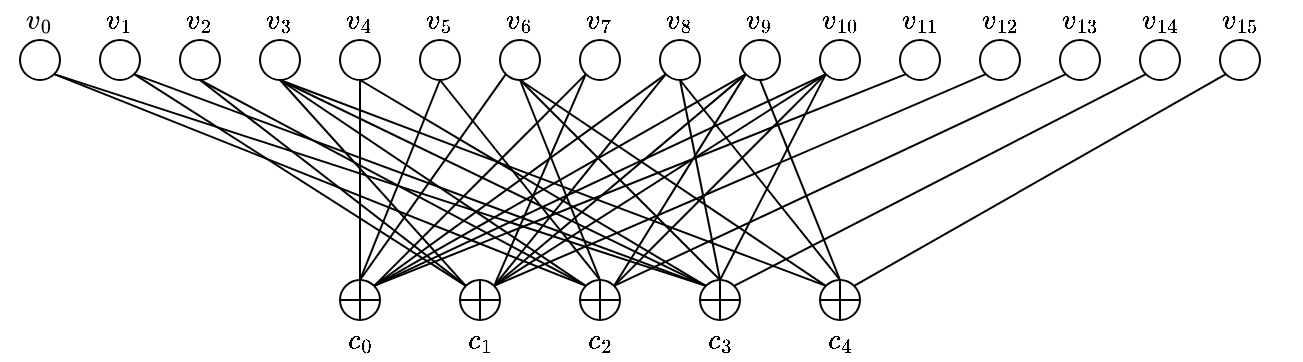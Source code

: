 <mxfile version="25.0.3">
  <diagram name="Page-1" id="LW67_78CNY10xWzyDulN">
    <mxGraphModel dx="807" dy="354" grid="1" gridSize="10" guides="1" tooltips="1" connect="1" arrows="1" fold="1" page="1" pageScale="1" pageWidth="850" pageHeight="1100" math="1" shadow="0">
      <root>
        <mxCell id="0" />
        <mxCell id="1" parent="0" />
        <mxCell id="1B5wOAiUGvlLQEjb0I8J-1" value="" style="ellipse;whiteSpace=wrap;html=1;" vertex="1" parent="1">
          <mxGeometry x="120" y="80" width="20" height="20" as="geometry" />
        </mxCell>
        <mxCell id="1B5wOAiUGvlLQEjb0I8J-2" value="" style="ellipse;whiteSpace=wrap;html=1;" vertex="1" parent="1">
          <mxGeometry x="160" y="80" width="20" height="20" as="geometry" />
        </mxCell>
        <mxCell id="1B5wOAiUGvlLQEjb0I8J-3" value="" style="ellipse;whiteSpace=wrap;html=1;" vertex="1" parent="1">
          <mxGeometry x="200" y="80" width="20" height="20" as="geometry" />
        </mxCell>
        <mxCell id="1B5wOAiUGvlLQEjb0I8J-4" value="" style="ellipse;whiteSpace=wrap;html=1;" vertex="1" parent="1">
          <mxGeometry x="240" y="80" width="20" height="20" as="geometry" />
        </mxCell>
        <mxCell id="1B5wOAiUGvlLQEjb0I8J-5" value="" style="ellipse;whiteSpace=wrap;html=1;" vertex="1" parent="1">
          <mxGeometry x="280" y="80" width="20" height="20" as="geometry" />
        </mxCell>
        <mxCell id="1B5wOAiUGvlLQEjb0I8J-6" value="" style="ellipse;whiteSpace=wrap;html=1;" vertex="1" parent="1">
          <mxGeometry x="320" y="80" width="20" height="20" as="geometry" />
        </mxCell>
        <mxCell id="1B5wOAiUGvlLQEjb0I8J-7" value="" style="ellipse;whiteSpace=wrap;html=1;" vertex="1" parent="1">
          <mxGeometry x="360" y="80" width="20" height="20" as="geometry" />
        </mxCell>
        <mxCell id="1B5wOAiUGvlLQEjb0I8J-8" value="" style="ellipse;whiteSpace=wrap;html=1;" vertex="1" parent="1">
          <mxGeometry x="400" y="80" width="20" height="20" as="geometry" />
        </mxCell>
        <mxCell id="1B5wOAiUGvlLQEjb0I8J-9" value="" style="ellipse;whiteSpace=wrap;html=1;" vertex="1" parent="1">
          <mxGeometry x="440" y="80" width="20" height="20" as="geometry" />
        </mxCell>
        <mxCell id="1B5wOAiUGvlLQEjb0I8J-10" value="" style="ellipse;whiteSpace=wrap;html=1;" vertex="1" parent="1">
          <mxGeometry x="480" y="80" width="20" height="20" as="geometry" />
        </mxCell>
        <mxCell id="1B5wOAiUGvlLQEjb0I8J-11" value="" style="ellipse;whiteSpace=wrap;html=1;" vertex="1" parent="1">
          <mxGeometry x="520" y="80" width="20" height="20" as="geometry" />
        </mxCell>
        <mxCell id="1B5wOAiUGvlLQEjb0I8J-12" value="" style="ellipse;whiteSpace=wrap;html=1;" vertex="1" parent="1">
          <mxGeometry x="560" y="80" width="20" height="20" as="geometry" />
        </mxCell>
        <mxCell id="1B5wOAiUGvlLQEjb0I8J-13" value="" style="ellipse;whiteSpace=wrap;html=1;" vertex="1" parent="1">
          <mxGeometry x="600" y="80" width="20" height="20" as="geometry" />
        </mxCell>
        <mxCell id="1B5wOAiUGvlLQEjb0I8J-14" value="" style="ellipse;whiteSpace=wrap;html=1;" vertex="1" parent="1">
          <mxGeometry x="640" y="80" width="20" height="20" as="geometry" />
        </mxCell>
        <mxCell id="1B5wOAiUGvlLQEjb0I8J-15" value="" style="ellipse;whiteSpace=wrap;html=1;" vertex="1" parent="1">
          <mxGeometry x="680" y="80" width="20" height="20" as="geometry" />
        </mxCell>
        <mxCell id="1B5wOAiUGvlLQEjb0I8J-22" value="" style="group" vertex="1" connectable="0" parent="1">
          <mxGeometry x="280" y="200" width="20" height="20" as="geometry" />
        </mxCell>
        <mxCell id="1B5wOAiUGvlLQEjb0I8J-16" value="" style="ellipse;whiteSpace=wrap;html=1;" vertex="1" parent="1B5wOAiUGvlLQEjb0I8J-22">
          <mxGeometry width="20" height="20" as="geometry" />
        </mxCell>
        <mxCell id="1B5wOAiUGvlLQEjb0I8J-17" value="" style="endArrow=none;html=1;rounded=0;entryX=0.5;entryY=0;entryDx=0;entryDy=0;exitX=0.5;exitY=1;exitDx=0;exitDy=0;" edge="1" parent="1B5wOAiUGvlLQEjb0I8J-22" source="1B5wOAiUGvlLQEjb0I8J-16" target="1B5wOAiUGvlLQEjb0I8J-16">
          <mxGeometry width="50" height="50" relative="1" as="geometry">
            <mxPoint x="10" y="50" as="sourcePoint" />
            <mxPoint x="60" as="targetPoint" />
          </mxGeometry>
        </mxCell>
        <mxCell id="1B5wOAiUGvlLQEjb0I8J-18" value="" style="endArrow=none;html=1;rounded=0;exitX=0;exitY=0.5;exitDx=0;exitDy=0;entryX=1;entryY=0.5;entryDx=0;entryDy=0;" edge="1" parent="1B5wOAiUGvlLQEjb0I8J-22" source="1B5wOAiUGvlLQEjb0I8J-16" target="1B5wOAiUGvlLQEjb0I8J-16">
          <mxGeometry width="50" height="50" relative="1" as="geometry">
            <mxPoint x="10" y="50" as="sourcePoint" />
            <mxPoint x="60" as="targetPoint" />
          </mxGeometry>
        </mxCell>
        <mxCell id="1B5wOAiUGvlLQEjb0I8J-24" value="" style="group" vertex="1" connectable="0" parent="1">
          <mxGeometry x="340" y="200" width="20" height="20" as="geometry" />
        </mxCell>
        <mxCell id="1B5wOAiUGvlLQEjb0I8J-25" value="" style="ellipse;whiteSpace=wrap;html=1;" vertex="1" parent="1B5wOAiUGvlLQEjb0I8J-24">
          <mxGeometry width="20" height="20" as="geometry" />
        </mxCell>
        <mxCell id="1B5wOAiUGvlLQEjb0I8J-26" value="" style="endArrow=none;html=1;rounded=0;entryX=0.5;entryY=0;entryDx=0;entryDy=0;exitX=0.5;exitY=1;exitDx=0;exitDy=0;" edge="1" parent="1B5wOAiUGvlLQEjb0I8J-24" source="1B5wOAiUGvlLQEjb0I8J-25" target="1B5wOAiUGvlLQEjb0I8J-25">
          <mxGeometry width="50" height="50" relative="1" as="geometry">
            <mxPoint x="10" y="50" as="sourcePoint" />
            <mxPoint x="60" as="targetPoint" />
          </mxGeometry>
        </mxCell>
        <mxCell id="1B5wOAiUGvlLQEjb0I8J-27" value="" style="endArrow=none;html=1;rounded=0;exitX=0;exitY=0.5;exitDx=0;exitDy=0;entryX=1;entryY=0.5;entryDx=0;entryDy=0;" edge="1" parent="1B5wOAiUGvlLQEjb0I8J-24" source="1B5wOAiUGvlLQEjb0I8J-25" target="1B5wOAiUGvlLQEjb0I8J-25">
          <mxGeometry width="50" height="50" relative="1" as="geometry">
            <mxPoint x="10" y="50" as="sourcePoint" />
            <mxPoint x="60" as="targetPoint" />
          </mxGeometry>
        </mxCell>
        <mxCell id="1B5wOAiUGvlLQEjb0I8J-28" value="" style="group" vertex="1" connectable="0" parent="1">
          <mxGeometry x="400" y="200" width="20" height="20" as="geometry" />
        </mxCell>
        <mxCell id="1B5wOAiUGvlLQEjb0I8J-29" value="" style="ellipse;whiteSpace=wrap;html=1;" vertex="1" parent="1B5wOAiUGvlLQEjb0I8J-28">
          <mxGeometry width="20" height="20" as="geometry" />
        </mxCell>
        <mxCell id="1B5wOAiUGvlLQEjb0I8J-30" value="" style="endArrow=none;html=1;rounded=0;entryX=0.5;entryY=0;entryDx=0;entryDy=0;exitX=0.5;exitY=1;exitDx=0;exitDy=0;" edge="1" parent="1B5wOAiUGvlLQEjb0I8J-28" source="1B5wOAiUGvlLQEjb0I8J-29" target="1B5wOAiUGvlLQEjb0I8J-29">
          <mxGeometry width="50" height="50" relative="1" as="geometry">
            <mxPoint x="10" y="50" as="sourcePoint" />
            <mxPoint x="60" as="targetPoint" />
          </mxGeometry>
        </mxCell>
        <mxCell id="1B5wOAiUGvlLQEjb0I8J-31" value="" style="endArrow=none;html=1;rounded=0;exitX=0;exitY=0.5;exitDx=0;exitDy=0;entryX=1;entryY=0.5;entryDx=0;entryDy=0;" edge="1" parent="1B5wOAiUGvlLQEjb0I8J-28" source="1B5wOAiUGvlLQEjb0I8J-29" target="1B5wOAiUGvlLQEjb0I8J-29">
          <mxGeometry width="50" height="50" relative="1" as="geometry">
            <mxPoint x="10" y="50" as="sourcePoint" />
            <mxPoint x="60" as="targetPoint" />
          </mxGeometry>
        </mxCell>
        <mxCell id="1B5wOAiUGvlLQEjb0I8J-32" value="" style="group" vertex="1" connectable="0" parent="1">
          <mxGeometry x="460" y="200" width="20" height="20" as="geometry" />
        </mxCell>
        <mxCell id="1B5wOAiUGvlLQEjb0I8J-33" value="" style="ellipse;whiteSpace=wrap;html=1;" vertex="1" parent="1B5wOAiUGvlLQEjb0I8J-32">
          <mxGeometry width="20" height="20" as="geometry" />
        </mxCell>
        <mxCell id="1B5wOAiUGvlLQEjb0I8J-34" value="" style="endArrow=none;html=1;rounded=0;entryX=0.5;entryY=0;entryDx=0;entryDy=0;exitX=0.5;exitY=1;exitDx=0;exitDy=0;" edge="1" parent="1B5wOAiUGvlLQEjb0I8J-32" source="1B5wOAiUGvlLQEjb0I8J-33" target="1B5wOAiUGvlLQEjb0I8J-33">
          <mxGeometry width="50" height="50" relative="1" as="geometry">
            <mxPoint x="10" y="50" as="sourcePoint" />
            <mxPoint x="60" as="targetPoint" />
          </mxGeometry>
        </mxCell>
        <mxCell id="1B5wOAiUGvlLQEjb0I8J-35" value="" style="endArrow=none;html=1;rounded=0;exitX=0;exitY=0.5;exitDx=0;exitDy=0;entryX=1;entryY=0.5;entryDx=0;entryDy=0;" edge="1" parent="1B5wOAiUGvlLQEjb0I8J-32" source="1B5wOAiUGvlLQEjb0I8J-33" target="1B5wOAiUGvlLQEjb0I8J-33">
          <mxGeometry width="50" height="50" relative="1" as="geometry">
            <mxPoint x="10" y="50" as="sourcePoint" />
            <mxPoint x="60" as="targetPoint" />
          </mxGeometry>
        </mxCell>
        <mxCell id="1B5wOAiUGvlLQEjb0I8J-38" value="" style="endArrow=none;html=1;rounded=0;entryX=0.5;entryY=1;entryDx=0;entryDy=0;exitX=0.5;exitY=0;exitDx=0;exitDy=0;" edge="1" parent="1" source="1B5wOAiUGvlLQEjb0I8J-16" target="1B5wOAiUGvlLQEjb0I8J-5">
          <mxGeometry width="50" height="50" relative="1" as="geometry">
            <mxPoint x="370" y="240" as="sourcePoint" />
            <mxPoint x="420" y="190" as="targetPoint" />
          </mxGeometry>
        </mxCell>
        <mxCell id="1B5wOAiUGvlLQEjb0I8J-39" value="" style="endArrow=none;html=1;rounded=0;entryX=0.5;entryY=1;entryDx=0;entryDy=0;exitX=0.5;exitY=0;exitDx=0;exitDy=0;" edge="1" parent="1" source="1B5wOAiUGvlLQEjb0I8J-16" target="1B5wOAiUGvlLQEjb0I8J-6">
          <mxGeometry width="50" height="50" relative="1" as="geometry">
            <mxPoint x="270" y="200" as="sourcePoint" />
            <mxPoint x="293" y="107" as="targetPoint" />
          </mxGeometry>
        </mxCell>
        <mxCell id="1B5wOAiUGvlLQEjb0I8J-41" value="" style="endArrow=none;html=1;rounded=0;entryX=0;entryY=1;entryDx=0;entryDy=0;exitX=0.5;exitY=0;exitDx=0;exitDy=0;" edge="1" parent="1" source="1B5wOAiUGvlLQEjb0I8J-16" target="1B5wOAiUGvlLQEjb0I8J-7">
          <mxGeometry width="50" height="50" relative="1" as="geometry">
            <mxPoint x="227" y="213" as="sourcePoint" />
            <mxPoint x="340" y="110" as="targetPoint" />
          </mxGeometry>
        </mxCell>
        <mxCell id="1B5wOAiUGvlLQEjb0I8J-43" value="" style="endArrow=none;html=1;rounded=0;entryX=0;entryY=1;entryDx=0;entryDy=0;exitX=1;exitY=0;exitDx=0;exitDy=0;" edge="1" parent="1" source="1B5wOAiUGvlLQEjb0I8J-16" target="1B5wOAiUGvlLQEjb0I8J-8">
          <mxGeometry width="50" height="50" relative="1" as="geometry">
            <mxPoint x="227" y="213" as="sourcePoint" />
            <mxPoint x="373" y="107" as="targetPoint" />
          </mxGeometry>
        </mxCell>
        <mxCell id="1B5wOAiUGvlLQEjb0I8J-45" value="" style="endArrow=none;html=1;rounded=0;entryX=0;entryY=1;entryDx=0;entryDy=0;exitX=1;exitY=0;exitDx=0;exitDy=0;" edge="1" parent="1" source="1B5wOAiUGvlLQEjb0I8J-16" target="1B5wOAiUGvlLQEjb0I8J-9">
          <mxGeometry width="50" height="50" relative="1" as="geometry">
            <mxPoint x="227" y="213" as="sourcePoint" />
            <mxPoint x="413" y="107" as="targetPoint" />
          </mxGeometry>
        </mxCell>
        <mxCell id="1B5wOAiUGvlLQEjb0I8J-46" value="" style="endArrow=none;html=1;rounded=0;entryX=0;entryY=1;entryDx=0;entryDy=0;exitX=1;exitY=0;exitDx=0;exitDy=0;" edge="1" parent="1" source="1B5wOAiUGvlLQEjb0I8J-16" target="1B5wOAiUGvlLQEjb0I8J-10">
          <mxGeometry width="50" height="50" relative="1" as="geometry">
            <mxPoint x="227" y="213" as="sourcePoint" />
            <mxPoint x="453" y="107" as="targetPoint" />
          </mxGeometry>
        </mxCell>
        <mxCell id="1B5wOAiUGvlLQEjb0I8J-47" value="" style="endArrow=none;html=1;rounded=0;entryX=0;entryY=1;entryDx=0;entryDy=0;exitX=1;exitY=0;exitDx=0;exitDy=0;" edge="1" parent="1" source="1B5wOAiUGvlLQEjb0I8J-16" target="1B5wOAiUGvlLQEjb0I8J-11">
          <mxGeometry width="50" height="50" relative="1" as="geometry">
            <mxPoint x="227" y="213" as="sourcePoint" />
            <mxPoint x="493" y="107" as="targetPoint" />
          </mxGeometry>
        </mxCell>
        <mxCell id="1B5wOAiUGvlLQEjb0I8J-48" value="" style="endArrow=none;html=1;rounded=0;entryX=0;entryY=1;entryDx=0;entryDy=0;exitX=1;exitY=0;exitDx=0;exitDy=0;" edge="1" parent="1" source="1B5wOAiUGvlLQEjb0I8J-16" target="1B5wOAiUGvlLQEjb0I8J-12">
          <mxGeometry width="50" height="50" relative="1" as="geometry">
            <mxPoint x="370" y="240" as="sourcePoint" />
            <mxPoint x="420" y="190" as="targetPoint" />
          </mxGeometry>
        </mxCell>
        <mxCell id="1B5wOAiUGvlLQEjb0I8J-50" value="" style="endArrow=none;html=1;rounded=0;entryX=1;entryY=1;entryDx=0;entryDy=0;exitX=0;exitY=0;exitDx=0;exitDy=0;" edge="1" parent="1" source="1B5wOAiUGvlLQEjb0I8J-25" target="1B5wOAiUGvlLQEjb0I8J-2">
          <mxGeometry width="50" height="50" relative="1" as="geometry">
            <mxPoint x="370" y="240" as="sourcePoint" />
            <mxPoint x="420" y="190" as="targetPoint" />
          </mxGeometry>
        </mxCell>
        <mxCell id="1B5wOAiUGvlLQEjb0I8J-51" value="" style="endArrow=none;html=1;rounded=0;entryX=0.5;entryY=1;entryDx=0;entryDy=0;exitX=0;exitY=0;exitDx=0;exitDy=0;" edge="1" parent="1" source="1B5wOAiUGvlLQEjb0I8J-25" target="1B5wOAiUGvlLQEjb0I8J-3">
          <mxGeometry width="50" height="50" relative="1" as="geometry">
            <mxPoint x="370" y="240" as="sourcePoint" />
            <mxPoint x="420" y="190" as="targetPoint" />
          </mxGeometry>
        </mxCell>
        <mxCell id="1B5wOAiUGvlLQEjb0I8J-52" value="" style="endArrow=none;html=1;rounded=0;entryX=0.5;entryY=1;entryDx=0;entryDy=0;exitX=0;exitY=0;exitDx=0;exitDy=0;" edge="1" parent="1" source="1B5wOAiUGvlLQEjb0I8J-25" target="1B5wOAiUGvlLQEjb0I8J-4">
          <mxGeometry width="50" height="50" relative="1" as="geometry">
            <mxPoint x="370" y="240" as="sourcePoint" />
            <mxPoint x="420" y="190" as="targetPoint" />
          </mxGeometry>
        </mxCell>
        <mxCell id="1B5wOAiUGvlLQEjb0I8J-53" value="" style="endArrow=none;html=1;rounded=0;entryX=0;entryY=1;entryDx=0;entryDy=0;exitX=1;exitY=0;exitDx=0;exitDy=0;" edge="1" parent="1" source="1B5wOAiUGvlLQEjb0I8J-25" target="1B5wOAiUGvlLQEjb0I8J-8">
          <mxGeometry width="50" height="50" relative="1" as="geometry">
            <mxPoint x="370" y="240" as="sourcePoint" />
            <mxPoint x="420" y="190" as="targetPoint" />
          </mxGeometry>
        </mxCell>
        <mxCell id="1B5wOAiUGvlLQEjb0I8J-54" value="" style="endArrow=none;html=1;rounded=0;entryX=0;entryY=1;entryDx=0;entryDy=0;exitX=1;exitY=0;exitDx=0;exitDy=0;" edge="1" parent="1" source="1B5wOAiUGvlLQEjb0I8J-25" target="1B5wOAiUGvlLQEjb0I8J-9">
          <mxGeometry width="50" height="50" relative="1" as="geometry">
            <mxPoint x="370" y="240" as="sourcePoint" />
            <mxPoint x="420" y="190" as="targetPoint" />
          </mxGeometry>
        </mxCell>
        <mxCell id="1B5wOAiUGvlLQEjb0I8J-55" value="" style="endArrow=none;html=1;rounded=0;entryX=0;entryY=1;entryDx=0;entryDy=0;exitX=1;exitY=0;exitDx=0;exitDy=0;" edge="1" parent="1" source="1B5wOAiUGvlLQEjb0I8J-25" target="1B5wOAiUGvlLQEjb0I8J-10">
          <mxGeometry width="50" height="50" relative="1" as="geometry">
            <mxPoint x="287" y="213" as="sourcePoint" />
            <mxPoint x="453" y="107" as="targetPoint" />
          </mxGeometry>
        </mxCell>
        <mxCell id="1B5wOAiUGvlLQEjb0I8J-56" value="" style="endArrow=none;html=1;rounded=0;entryX=0;entryY=1;entryDx=0;entryDy=0;exitX=1;exitY=0;exitDx=0;exitDy=0;" edge="1" parent="1" source="1B5wOAiUGvlLQEjb0I8J-25" target="1B5wOAiUGvlLQEjb0I8J-11">
          <mxGeometry width="50" height="50" relative="1" as="geometry">
            <mxPoint x="370" y="240" as="sourcePoint" />
            <mxPoint x="420" y="190" as="targetPoint" />
          </mxGeometry>
        </mxCell>
        <mxCell id="1B5wOAiUGvlLQEjb0I8J-57" value="" style="endArrow=none;html=1;rounded=0;entryX=0;entryY=1;entryDx=0;entryDy=0;exitX=1;exitY=0;exitDx=0;exitDy=0;" edge="1" parent="1" source="1B5wOAiUGvlLQEjb0I8J-25" target="1B5wOAiUGvlLQEjb0I8J-13">
          <mxGeometry width="50" height="50" relative="1" as="geometry">
            <mxPoint x="370" y="240" as="sourcePoint" />
            <mxPoint x="420" y="190" as="targetPoint" />
          </mxGeometry>
        </mxCell>
        <mxCell id="1B5wOAiUGvlLQEjb0I8J-58" value="" style="endArrow=none;html=1;rounded=0;entryX=1;entryY=1;entryDx=0;entryDy=0;exitX=0;exitY=0;exitDx=0;exitDy=0;" edge="1" parent="1" source="1B5wOAiUGvlLQEjb0I8J-29" target="1B5wOAiUGvlLQEjb0I8J-1">
          <mxGeometry width="50" height="50" relative="1" as="geometry">
            <mxPoint x="370" y="240" as="sourcePoint" />
            <mxPoint x="420" y="190" as="targetPoint" />
          </mxGeometry>
        </mxCell>
        <mxCell id="1B5wOAiUGvlLQEjb0I8J-59" value="" style="endArrow=none;html=1;rounded=0;entryX=0.5;entryY=1;entryDx=0;entryDy=0;exitX=0;exitY=0;exitDx=0;exitDy=0;" edge="1" parent="1" source="1B5wOAiUGvlLQEjb0I8J-29" target="1B5wOAiUGvlLQEjb0I8J-3">
          <mxGeometry width="50" height="50" relative="1" as="geometry">
            <mxPoint x="310" y="220" as="sourcePoint" />
            <mxPoint x="420" y="190" as="targetPoint" />
          </mxGeometry>
        </mxCell>
        <mxCell id="1B5wOAiUGvlLQEjb0I8J-60" value="" style="endArrow=none;html=1;rounded=0;entryX=0.5;entryY=1;entryDx=0;entryDy=0;exitX=0;exitY=0;exitDx=0;exitDy=0;" edge="1" parent="1" source="1B5wOAiUGvlLQEjb0I8J-29" target="1B5wOAiUGvlLQEjb0I8J-4">
          <mxGeometry width="50" height="50" relative="1" as="geometry">
            <mxPoint x="370" y="240" as="sourcePoint" />
            <mxPoint x="420" y="190" as="targetPoint" />
          </mxGeometry>
        </mxCell>
        <mxCell id="1B5wOAiUGvlLQEjb0I8J-61" value="" style="endArrow=none;html=1;rounded=0;entryX=0.5;entryY=1;entryDx=0;entryDy=0;exitX=0.5;exitY=0;exitDx=0;exitDy=0;" edge="1" parent="1" source="1B5wOAiUGvlLQEjb0I8J-29" target="1B5wOAiUGvlLQEjb0I8J-6">
          <mxGeometry width="50" height="50" relative="1" as="geometry">
            <mxPoint x="330" y="200" as="sourcePoint" />
            <mxPoint x="420" y="190" as="targetPoint" />
          </mxGeometry>
        </mxCell>
        <mxCell id="1B5wOAiUGvlLQEjb0I8J-62" value="" style="endArrow=none;html=1;rounded=0;entryX=0.5;entryY=1;entryDx=0;entryDy=0;exitX=0.5;exitY=0;exitDx=0;exitDy=0;" edge="1" parent="1" source="1B5wOAiUGvlLQEjb0I8J-29" target="1B5wOAiUGvlLQEjb0I8J-7">
          <mxGeometry width="50" height="50" relative="1" as="geometry">
            <mxPoint x="340" y="230" as="sourcePoint" />
            <mxPoint x="390" y="180" as="targetPoint" />
          </mxGeometry>
        </mxCell>
        <mxCell id="1B5wOAiUGvlLQEjb0I8J-63" value="" style="endArrow=none;html=1;rounded=0;entryX=0;entryY=1;entryDx=0;entryDy=0;exitX=1;exitY=0;exitDx=0;exitDy=0;" edge="1" parent="1" source="1B5wOAiUGvlLQEjb0I8J-29" target="1B5wOAiUGvlLQEjb0I8J-10">
          <mxGeometry width="50" height="50" relative="1" as="geometry">
            <mxPoint x="340" y="230" as="sourcePoint" />
            <mxPoint x="390" y="180" as="targetPoint" />
          </mxGeometry>
        </mxCell>
        <mxCell id="1B5wOAiUGvlLQEjb0I8J-64" value="" style="endArrow=none;html=1;rounded=0;entryX=0;entryY=1;entryDx=0;entryDy=0;exitX=1;exitY=0;exitDx=0;exitDy=0;" edge="1" parent="1" source="1B5wOAiUGvlLQEjb0I8J-29" target="1B5wOAiUGvlLQEjb0I8J-11">
          <mxGeometry width="50" height="50" relative="1" as="geometry">
            <mxPoint x="340" y="230" as="sourcePoint" />
            <mxPoint x="390" y="180" as="targetPoint" />
          </mxGeometry>
        </mxCell>
        <mxCell id="1B5wOAiUGvlLQEjb0I8J-65" value="" style="endArrow=none;html=1;rounded=0;entryX=0;entryY=1;entryDx=0;entryDy=0;exitX=1;exitY=0;exitDx=0;exitDy=0;" edge="1" parent="1" source="1B5wOAiUGvlLQEjb0I8J-29" target="1B5wOAiUGvlLQEjb0I8J-14">
          <mxGeometry width="50" height="50" relative="1" as="geometry">
            <mxPoint x="340" y="210" as="sourcePoint" />
            <mxPoint x="390" y="180" as="targetPoint" />
          </mxGeometry>
        </mxCell>
        <mxCell id="1B5wOAiUGvlLQEjb0I8J-66" value="" style="endArrow=none;html=1;rounded=0;entryX=0;entryY=1;entryDx=0;entryDy=0;exitX=1;exitY=0;exitDx=0;exitDy=0;" edge="1" parent="1" source="1B5wOAiUGvlLQEjb0I8J-33" target="1B5wOAiUGvlLQEjb0I8J-15">
          <mxGeometry width="50" height="50" relative="1" as="geometry">
            <mxPoint x="410" y="210" as="sourcePoint" />
            <mxPoint x="410" y="120" as="targetPoint" />
          </mxGeometry>
        </mxCell>
        <mxCell id="1B5wOAiUGvlLQEjb0I8J-67" value="" style="endArrow=none;html=1;rounded=0;entryX=1;entryY=1;entryDx=0;entryDy=0;exitX=0;exitY=0;exitDx=0;exitDy=0;" edge="1" parent="1" source="1B5wOAiUGvlLQEjb0I8J-33" target="1B5wOAiUGvlLQEjb0I8J-1">
          <mxGeometry width="50" height="50" relative="1" as="geometry">
            <mxPoint x="380" y="210" as="sourcePoint" />
            <mxPoint x="400" y="100" as="targetPoint" />
          </mxGeometry>
        </mxCell>
        <mxCell id="1B5wOAiUGvlLQEjb0I8J-68" value="" style="endArrow=none;html=1;rounded=0;entryX=1;entryY=1;entryDx=0;entryDy=0;exitX=0;exitY=0;exitDx=0;exitDy=0;" edge="1" parent="1" source="1B5wOAiUGvlLQEjb0I8J-33" target="1B5wOAiUGvlLQEjb0I8J-2">
          <mxGeometry width="50" height="50" relative="1" as="geometry">
            <mxPoint x="320" y="180" as="sourcePoint" />
            <mxPoint x="370" y="130" as="targetPoint" />
          </mxGeometry>
        </mxCell>
        <mxCell id="1B5wOAiUGvlLQEjb0I8J-69" value="" style="endArrow=none;html=1;rounded=0;entryX=0.5;entryY=1;entryDx=0;entryDy=0;exitX=0;exitY=0;exitDx=0;exitDy=0;" edge="1" parent="1" source="1B5wOAiUGvlLQEjb0I8J-33" target="1B5wOAiUGvlLQEjb0I8J-4">
          <mxGeometry width="50" height="50" relative="1" as="geometry">
            <mxPoint x="320" y="180" as="sourcePoint" />
            <mxPoint x="370" y="130" as="targetPoint" />
          </mxGeometry>
        </mxCell>
        <mxCell id="1B5wOAiUGvlLQEjb0I8J-70" value="" style="endArrow=none;html=1;rounded=0;entryX=0.5;entryY=1;entryDx=0;entryDy=0;exitX=0;exitY=0;exitDx=0;exitDy=0;" edge="1" parent="1" source="1B5wOAiUGvlLQEjb0I8J-33" target="1B5wOAiUGvlLQEjb0I8J-5">
          <mxGeometry width="50" height="50" relative="1" as="geometry">
            <mxPoint x="320" y="180" as="sourcePoint" />
            <mxPoint x="370" y="130" as="targetPoint" />
          </mxGeometry>
        </mxCell>
        <mxCell id="1B5wOAiUGvlLQEjb0I8J-71" value="" style="endArrow=none;html=1;rounded=0;entryX=0.5;entryY=1;entryDx=0;entryDy=0;exitX=0.5;exitY=0;exitDx=0;exitDy=0;" edge="1" parent="1" source="1B5wOAiUGvlLQEjb0I8J-33" target="1B5wOAiUGvlLQEjb0I8J-7">
          <mxGeometry width="50" height="50" relative="1" as="geometry">
            <mxPoint x="400" y="200" as="sourcePoint" />
            <mxPoint x="370" y="130" as="targetPoint" />
          </mxGeometry>
        </mxCell>
        <mxCell id="1B5wOAiUGvlLQEjb0I8J-72" value="" style="endArrow=none;html=1;rounded=0;entryX=0.5;entryY=1;entryDx=0;entryDy=0;exitX=0.5;exitY=0;exitDx=0;exitDy=0;" edge="1" parent="1" source="1B5wOAiUGvlLQEjb0I8J-33" target="1B5wOAiUGvlLQEjb0I8J-9">
          <mxGeometry width="50" height="50" relative="1" as="geometry">
            <mxPoint x="390" y="200" as="sourcePoint" />
            <mxPoint x="370" y="160" as="targetPoint" />
          </mxGeometry>
        </mxCell>
        <mxCell id="1B5wOAiUGvlLQEjb0I8J-73" value="" style="endArrow=none;html=1;rounded=0;entryX=0;entryY=1;entryDx=0;entryDy=0;exitX=0.5;exitY=0;exitDx=0;exitDy=0;" edge="1" parent="1" source="1B5wOAiUGvlLQEjb0I8J-33" target="1B5wOAiUGvlLQEjb0I8J-11">
          <mxGeometry width="50" height="50" relative="1" as="geometry">
            <mxPoint x="320" y="160" as="sourcePoint" />
            <mxPoint x="370" y="110" as="targetPoint" />
          </mxGeometry>
        </mxCell>
        <mxCell id="1B5wOAiUGvlLQEjb0I8J-74" value="" style="group" vertex="1" connectable="0" parent="1">
          <mxGeometry x="520" y="200" width="20" height="20" as="geometry" />
        </mxCell>
        <mxCell id="1B5wOAiUGvlLQEjb0I8J-75" value="" style="ellipse;whiteSpace=wrap;html=1;" vertex="1" parent="1B5wOAiUGvlLQEjb0I8J-74">
          <mxGeometry width="20" height="20" as="geometry" />
        </mxCell>
        <mxCell id="1B5wOAiUGvlLQEjb0I8J-76" value="" style="endArrow=none;html=1;rounded=0;entryX=0.5;entryY=0;entryDx=0;entryDy=0;exitX=0.5;exitY=1;exitDx=0;exitDy=0;" edge="1" parent="1B5wOAiUGvlLQEjb0I8J-74" source="1B5wOAiUGvlLQEjb0I8J-75" target="1B5wOAiUGvlLQEjb0I8J-75">
          <mxGeometry width="50" height="50" relative="1" as="geometry">
            <mxPoint x="10" y="50" as="sourcePoint" />
            <mxPoint x="60" as="targetPoint" />
          </mxGeometry>
        </mxCell>
        <mxCell id="1B5wOAiUGvlLQEjb0I8J-77" value="" style="endArrow=none;html=1;rounded=0;exitX=0;exitY=0.5;exitDx=0;exitDy=0;entryX=1;entryY=0.5;entryDx=0;entryDy=0;" edge="1" parent="1B5wOAiUGvlLQEjb0I8J-74" source="1B5wOAiUGvlLQEjb0I8J-75" target="1B5wOAiUGvlLQEjb0I8J-75">
          <mxGeometry width="50" height="50" relative="1" as="geometry">
            <mxPoint x="10" y="50" as="sourcePoint" />
            <mxPoint x="60" as="targetPoint" />
          </mxGeometry>
        </mxCell>
        <mxCell id="1B5wOAiUGvlLQEjb0I8J-78" value="" style="ellipse;whiteSpace=wrap;html=1;" vertex="1" parent="1">
          <mxGeometry x="720" y="80" width="20" height="20" as="geometry" />
        </mxCell>
        <mxCell id="1B5wOAiUGvlLQEjb0I8J-79" value="" style="endArrow=none;html=1;rounded=0;entryX=0;entryY=1;entryDx=0;entryDy=0;exitX=1;exitY=0;exitDx=0;exitDy=0;" edge="1" parent="1" source="1B5wOAiUGvlLQEjb0I8J-75" target="1B5wOAiUGvlLQEjb0I8J-78">
          <mxGeometry width="50" height="50" relative="1" as="geometry">
            <mxPoint x="300" y="130" as="sourcePoint" />
            <mxPoint x="350" y="80" as="targetPoint" />
          </mxGeometry>
        </mxCell>
        <mxCell id="1B5wOAiUGvlLQEjb0I8J-81" value="" style="endArrow=none;html=1;rounded=0;entryX=0.5;entryY=1;entryDx=0;entryDy=0;exitX=0;exitY=0;exitDx=0;exitDy=0;" edge="1" parent="1" source="1B5wOAiUGvlLQEjb0I8J-75" target="1B5wOAiUGvlLQEjb0I8J-4">
          <mxGeometry width="50" height="50" relative="1" as="geometry">
            <mxPoint x="300" y="130" as="sourcePoint" />
            <mxPoint x="350" y="80" as="targetPoint" />
          </mxGeometry>
        </mxCell>
        <mxCell id="1B5wOAiUGvlLQEjb0I8J-83" value="" style="endArrow=none;html=1;rounded=0;entryX=0.5;entryY=1;entryDx=0;entryDy=0;exitX=0;exitY=0;exitDx=0;exitDy=0;" edge="1" parent="1" source="1B5wOAiUGvlLQEjb0I8J-75" target="1B5wOAiUGvlLQEjb0I8J-7">
          <mxGeometry width="50" height="50" relative="1" as="geometry">
            <mxPoint x="440" y="200" as="sourcePoint" />
            <mxPoint x="267" y="107" as="targetPoint" />
          </mxGeometry>
        </mxCell>
        <mxCell id="1B5wOAiUGvlLQEjb0I8J-84" value="" style="endArrow=none;html=1;rounded=0;entryX=0.5;entryY=1;entryDx=0;entryDy=0;exitX=0.5;exitY=0;exitDx=0;exitDy=0;" edge="1" parent="1" source="1B5wOAiUGvlLQEjb0I8J-75" target="1B5wOAiUGvlLQEjb0I8J-9">
          <mxGeometry width="50" height="50" relative="1" as="geometry">
            <mxPoint x="460" y="200" as="sourcePoint" />
            <mxPoint x="420" y="100" as="targetPoint" />
          </mxGeometry>
        </mxCell>
        <mxCell id="1B5wOAiUGvlLQEjb0I8J-85" value="" style="endArrow=none;html=1;rounded=0;exitX=0.5;exitY=1;exitDx=0;exitDy=0;entryX=0.5;entryY=0;entryDx=0;entryDy=0;" edge="1" parent="1" source="1B5wOAiUGvlLQEjb0I8J-10" target="1B5wOAiUGvlLQEjb0I8J-75">
          <mxGeometry width="50" height="50" relative="1" as="geometry">
            <mxPoint x="570" y="190" as="sourcePoint" />
            <mxPoint x="460" y="200" as="targetPoint" />
          </mxGeometry>
        </mxCell>
        <mxCell id="1B5wOAiUGvlLQEjb0I8J-87" value="&lt;svg style=&quot;vertical-align: -0.375ex;&quot; xmlns:xlink=&quot;http://www.w3.org/1999/xlink&quot; viewBox=&quot;0 -443 921.6 608.6&quot; role=&quot;img&quot; height=&quot;1.377ex&quot; width=&quot;2.085ex&quot; xmlns=&quot;http://www.w3.org/2000/svg&quot;&gt;&lt;defs&gt;&lt;path d=&quot;M173 380Q173 405 154 405Q130 405 104 376T61 287Q60 286 59 284T58 281T56 279T53 278T49 278T41 278H27Q21 284 21 287Q21 294 29 316T53 368T97 419T160 441Q202 441 225 417T249 361Q249 344 246 335Q246 329 231 291T200 202T182 113Q182 86 187 69Q200 26 250 26Q287 26 319 60T369 139T398 222T409 277Q409 300 401 317T383 343T365 361T357 383Q357 405 376 424T417 443Q436 443 451 425T467 367Q467 340 455 284T418 159T347 40T241 -11Q177 -11 139 22Q102 54 102 117Q102 148 110 181T151 298Q173 362 173 380Z&quot; id=&quot;MJX-1-TEX-I-1D463&quot;&gt;&lt;/path&gt;&lt;path d=&quot;M96 585Q152 666 249 666Q297 666 345 640T423 548Q460 465 460 320Q460 165 417 83Q397 41 362 16T301 -15T250 -22Q224 -22 198 -16T137 16T82 83Q39 165 39 320Q39 494 96 585ZM321 597Q291 629 250 629Q208 629 178 597Q153 571 145 525T137 333Q137 175 145 125T181 46Q209 16 250 16Q290 16 318 46Q347 76 354 130T362 333Q362 478 354 524T321 597Z&quot; id=&quot;MJX-1-TEX-N-30&quot;&gt;&lt;/path&gt;&lt;/defs&gt;&lt;g transform=&quot;scale(1,-1)&quot; stroke-width=&quot;0&quot; fill=&quot;currentColor&quot; stroke=&quot;currentColor&quot;&gt;&lt;g data-mml-node=&quot;math&quot;&gt;&lt;g data-mml-node=&quot;msub&quot;&gt;&lt;g data-mml-node=&quot;mi&quot;&gt;&lt;use xlink:href=&quot;#MJX-1-TEX-I-1D463&quot; data-c=&quot;1D463&quot;&gt;&lt;/use&gt;&lt;/g&gt;&lt;g transform=&quot;translate(518,-150) scale(0.707)&quot; data-mml-node=&quot;mn&quot;&gt;&lt;use xlink:href=&quot;#MJX-1-TEX-N-30&quot; data-c=&quot;30&quot;&gt;&lt;/use&gt;&lt;/g&gt;&lt;/g&gt;&lt;/g&gt;&lt;/g&gt;&lt;/svg&gt;" style="text;html=1;align=center;verticalAlign=middle;whiteSpace=wrap;rounded=0;" vertex="1" parent="1">
          <mxGeometry x="110" y="60" width="40" height="20" as="geometry" />
        </mxCell>
        <mxCell id="1B5wOAiUGvlLQEjb0I8J-89" value="$$v_1$$" style="text;html=1;align=center;verticalAlign=middle;whiteSpace=wrap;rounded=0;" vertex="1" parent="1">
          <mxGeometry x="150" y="60" width="40" height="20" as="geometry" />
        </mxCell>
        <mxCell id="1B5wOAiUGvlLQEjb0I8J-90" value="$$v_2$$" style="text;html=1;align=center;verticalAlign=middle;whiteSpace=wrap;rounded=0;" vertex="1" parent="1">
          <mxGeometry x="190" y="60" width="40" height="20" as="geometry" />
        </mxCell>
        <mxCell id="1B5wOAiUGvlLQEjb0I8J-91" value="$$v_3$$" style="text;html=1;align=center;verticalAlign=middle;whiteSpace=wrap;rounded=0;" vertex="1" parent="1">
          <mxGeometry x="230" y="60" width="40" height="20" as="geometry" />
        </mxCell>
        <mxCell id="1B5wOAiUGvlLQEjb0I8J-92" value="$$v_4$$" style="text;html=1;align=center;verticalAlign=middle;whiteSpace=wrap;rounded=0;" vertex="1" parent="1">
          <mxGeometry x="270" y="60" width="40" height="20" as="geometry" />
        </mxCell>
        <mxCell id="1B5wOAiUGvlLQEjb0I8J-93" value="$$v_5$$" style="text;html=1;align=center;verticalAlign=middle;whiteSpace=wrap;rounded=0;" vertex="1" parent="1">
          <mxGeometry x="310" y="60" width="40" height="20" as="geometry" />
        </mxCell>
        <mxCell id="1B5wOAiUGvlLQEjb0I8J-94" value="$$v_6$$" style="text;html=1;align=center;verticalAlign=middle;whiteSpace=wrap;rounded=0;" vertex="1" parent="1">
          <mxGeometry x="350" y="60" width="40" height="20" as="geometry" />
        </mxCell>
        <mxCell id="1B5wOAiUGvlLQEjb0I8J-95" value="$$v_7$$" style="text;html=1;align=center;verticalAlign=middle;whiteSpace=wrap;rounded=0;" vertex="1" parent="1">
          <mxGeometry x="390" y="60" width="40" height="20" as="geometry" />
        </mxCell>
        <mxCell id="1B5wOAiUGvlLQEjb0I8J-96" value="$$v_8$$" style="text;html=1;align=center;verticalAlign=middle;whiteSpace=wrap;rounded=0;" vertex="1" parent="1">
          <mxGeometry x="430" y="60" width="40" height="20" as="geometry" />
        </mxCell>
        <mxCell id="1B5wOAiUGvlLQEjb0I8J-97" value="$$v_9$$" style="text;html=1;align=center;verticalAlign=middle;whiteSpace=wrap;rounded=0;" vertex="1" parent="1">
          <mxGeometry x="470" y="60" width="40" height="20" as="geometry" />
        </mxCell>
        <mxCell id="1B5wOAiUGvlLQEjb0I8J-98" value="$$v_{10}$$" style="text;html=1;align=center;verticalAlign=middle;whiteSpace=wrap;rounded=0;" vertex="1" parent="1">
          <mxGeometry x="510" y="60" width="40" height="20" as="geometry" />
        </mxCell>
        <mxCell id="1B5wOAiUGvlLQEjb0I8J-99" value="$$v_{11}$$" style="text;html=1;align=center;verticalAlign=middle;whiteSpace=wrap;rounded=0;" vertex="1" parent="1">
          <mxGeometry x="550" y="60" width="40" height="20" as="geometry" />
        </mxCell>
        <mxCell id="1B5wOAiUGvlLQEjb0I8J-100" value="$$v_{12}$$" style="text;html=1;align=center;verticalAlign=middle;whiteSpace=wrap;rounded=0;" vertex="1" parent="1">
          <mxGeometry x="590" y="60" width="40" height="20" as="geometry" />
        </mxCell>
        <mxCell id="1B5wOAiUGvlLQEjb0I8J-101" value="$$v_{13}$$" style="text;html=1;align=center;verticalAlign=middle;whiteSpace=wrap;rounded=0;" vertex="1" parent="1">
          <mxGeometry x="630" y="60" width="40" height="20" as="geometry" />
        </mxCell>
        <mxCell id="1B5wOAiUGvlLQEjb0I8J-102" value="$$v_{14}$$" style="text;html=1;align=center;verticalAlign=middle;whiteSpace=wrap;rounded=0;" vertex="1" parent="1">
          <mxGeometry x="670" y="60" width="40" height="20" as="geometry" />
        </mxCell>
        <mxCell id="1B5wOAiUGvlLQEjb0I8J-103" value="$$v_{15}$$" style="text;html=1;align=center;verticalAlign=middle;whiteSpace=wrap;rounded=0;" vertex="1" parent="1">
          <mxGeometry x="710" y="60" width="40" height="20" as="geometry" />
        </mxCell>
        <mxCell id="1B5wOAiUGvlLQEjb0I8J-105" value="$$c_0$$" style="text;html=1;align=center;verticalAlign=middle;whiteSpace=wrap;rounded=0;" vertex="1" parent="1">
          <mxGeometry x="270" y="220" width="40" height="20" as="geometry" />
        </mxCell>
        <mxCell id="1B5wOAiUGvlLQEjb0I8J-106" value="$$c_1$$" style="text;html=1;align=center;verticalAlign=middle;whiteSpace=wrap;rounded=0;" vertex="1" parent="1">
          <mxGeometry x="330" y="220" width="40" height="20" as="geometry" />
        </mxCell>
        <mxCell id="1B5wOAiUGvlLQEjb0I8J-107" value="$$c_2$$" style="text;html=1;align=center;verticalAlign=middle;whiteSpace=wrap;rounded=0;" vertex="1" parent="1">
          <mxGeometry x="390" y="220" width="40" height="20" as="geometry" />
        </mxCell>
        <mxCell id="1B5wOAiUGvlLQEjb0I8J-110" value="$$c_3$$" style="text;html=1;align=center;verticalAlign=middle;whiteSpace=wrap;rounded=0;" vertex="1" parent="1">
          <mxGeometry x="450" y="220" width="40" height="20" as="geometry" />
        </mxCell>
        <mxCell id="1B5wOAiUGvlLQEjb0I8J-111" value="$$c_4$$" style="text;html=1;align=center;verticalAlign=middle;whiteSpace=wrap;rounded=0;" vertex="1" parent="1">
          <mxGeometry x="510" y="220" width="40" height="20" as="geometry" />
        </mxCell>
      </root>
    </mxGraphModel>
  </diagram>
</mxfile>
